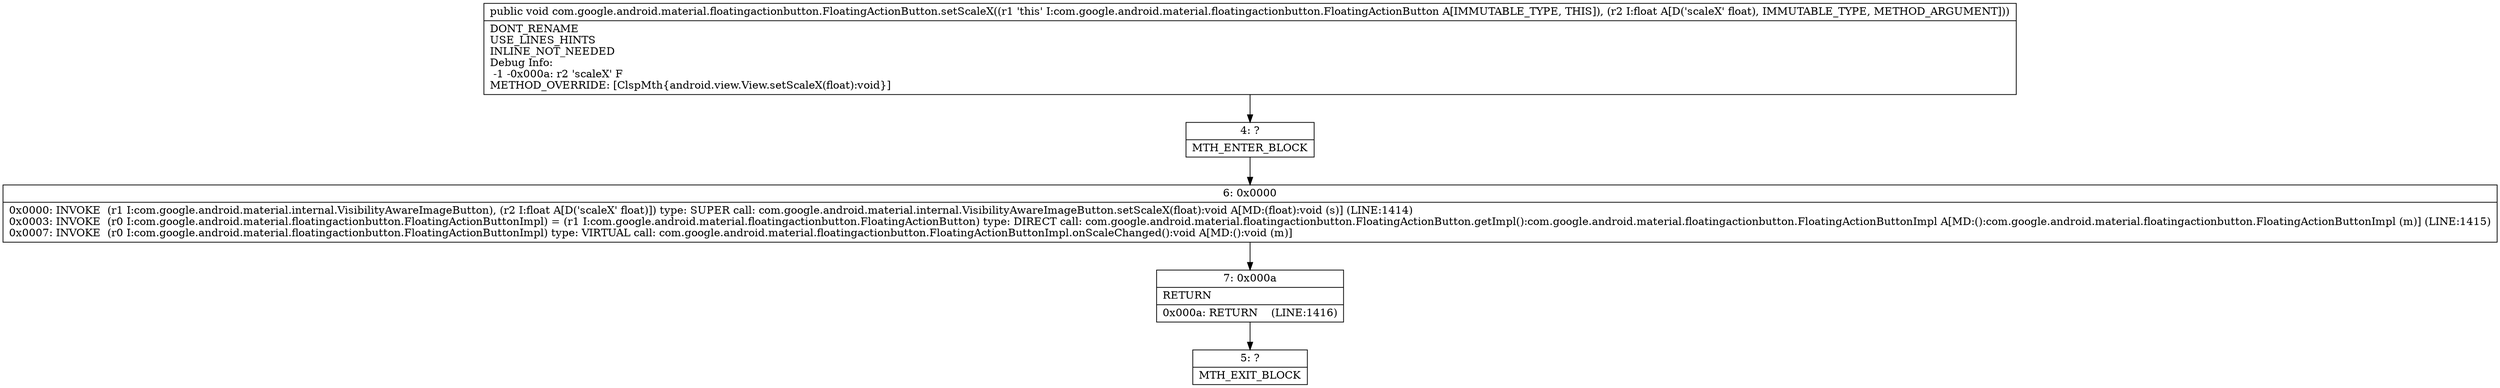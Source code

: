 digraph "CFG forcom.google.android.material.floatingactionbutton.FloatingActionButton.setScaleX(F)V" {
Node_4 [shape=record,label="{4\:\ ?|MTH_ENTER_BLOCK\l}"];
Node_6 [shape=record,label="{6\:\ 0x0000|0x0000: INVOKE  (r1 I:com.google.android.material.internal.VisibilityAwareImageButton), (r2 I:float A[D('scaleX' float)]) type: SUPER call: com.google.android.material.internal.VisibilityAwareImageButton.setScaleX(float):void A[MD:(float):void (s)] (LINE:1414)\l0x0003: INVOKE  (r0 I:com.google.android.material.floatingactionbutton.FloatingActionButtonImpl) = (r1 I:com.google.android.material.floatingactionbutton.FloatingActionButton) type: DIRECT call: com.google.android.material.floatingactionbutton.FloatingActionButton.getImpl():com.google.android.material.floatingactionbutton.FloatingActionButtonImpl A[MD:():com.google.android.material.floatingactionbutton.FloatingActionButtonImpl (m)] (LINE:1415)\l0x0007: INVOKE  (r0 I:com.google.android.material.floatingactionbutton.FloatingActionButtonImpl) type: VIRTUAL call: com.google.android.material.floatingactionbutton.FloatingActionButtonImpl.onScaleChanged():void A[MD:():void (m)]\l}"];
Node_7 [shape=record,label="{7\:\ 0x000a|RETURN\l|0x000a: RETURN    (LINE:1416)\l}"];
Node_5 [shape=record,label="{5\:\ ?|MTH_EXIT_BLOCK\l}"];
MethodNode[shape=record,label="{public void com.google.android.material.floatingactionbutton.FloatingActionButton.setScaleX((r1 'this' I:com.google.android.material.floatingactionbutton.FloatingActionButton A[IMMUTABLE_TYPE, THIS]), (r2 I:float A[D('scaleX' float), IMMUTABLE_TYPE, METHOD_ARGUMENT]))  | DONT_RENAME\lUSE_LINES_HINTS\lINLINE_NOT_NEEDED\lDebug Info:\l  \-1 \-0x000a: r2 'scaleX' F\lMETHOD_OVERRIDE: [ClspMth\{android.view.View.setScaleX(float):void\}]\l}"];
MethodNode -> Node_4;Node_4 -> Node_6;
Node_6 -> Node_7;
Node_7 -> Node_5;
}

